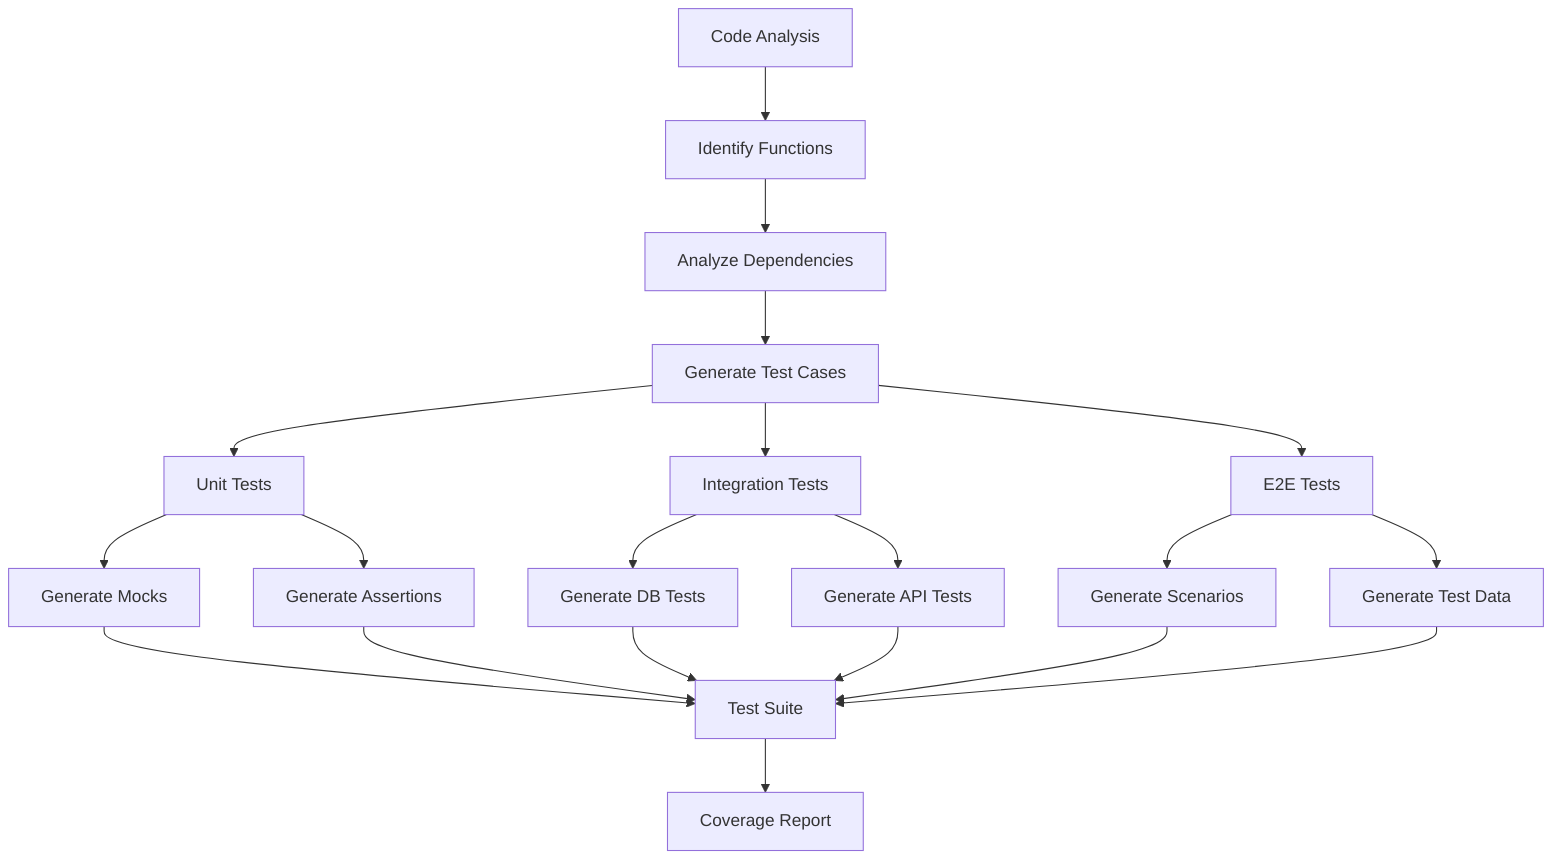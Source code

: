 graph TD
    A[Code Analysis] --> B[Identify Functions]
    B --> C[Analyze Dependencies]
    C --> D[Generate Test Cases]
    
    D --> E[Unit Tests]
    D --> F[Integration Tests]
    D --> G[E2E Tests]
    
    E --> H[Generate Mocks]
    E --> I[Generate Assertions]
    
    F --> J[Generate DB Tests]
    F --> K[Generate API Tests]
    
    G --> L[Generate Scenarios]
    G --> M[Generate Test Data]
    
    H --> N[Test Suite]
    I --> N
    J --> N
    K --> N
    L --> N
    M --> N
    
    N --> O[Coverage Report]